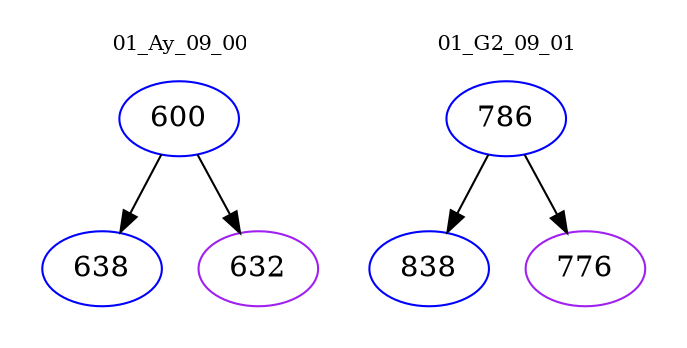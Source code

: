 digraph{
subgraph cluster_0 {
color = white
label = "01_Ay_09_00";
fontsize=10;
T0_600 [label="600", color="blue"]
T0_600 -> T0_638 [color="black"]
T0_638 [label="638", color="blue"]
T0_600 -> T0_632 [color="black"]
T0_632 [label="632", color="purple"]
}
subgraph cluster_1 {
color = white
label = "01_G2_09_01";
fontsize=10;
T1_786 [label="786", color="blue"]
T1_786 -> T1_838 [color="black"]
T1_838 [label="838", color="blue"]
T1_786 -> T1_776 [color="black"]
T1_776 [label="776", color="purple"]
}
}
